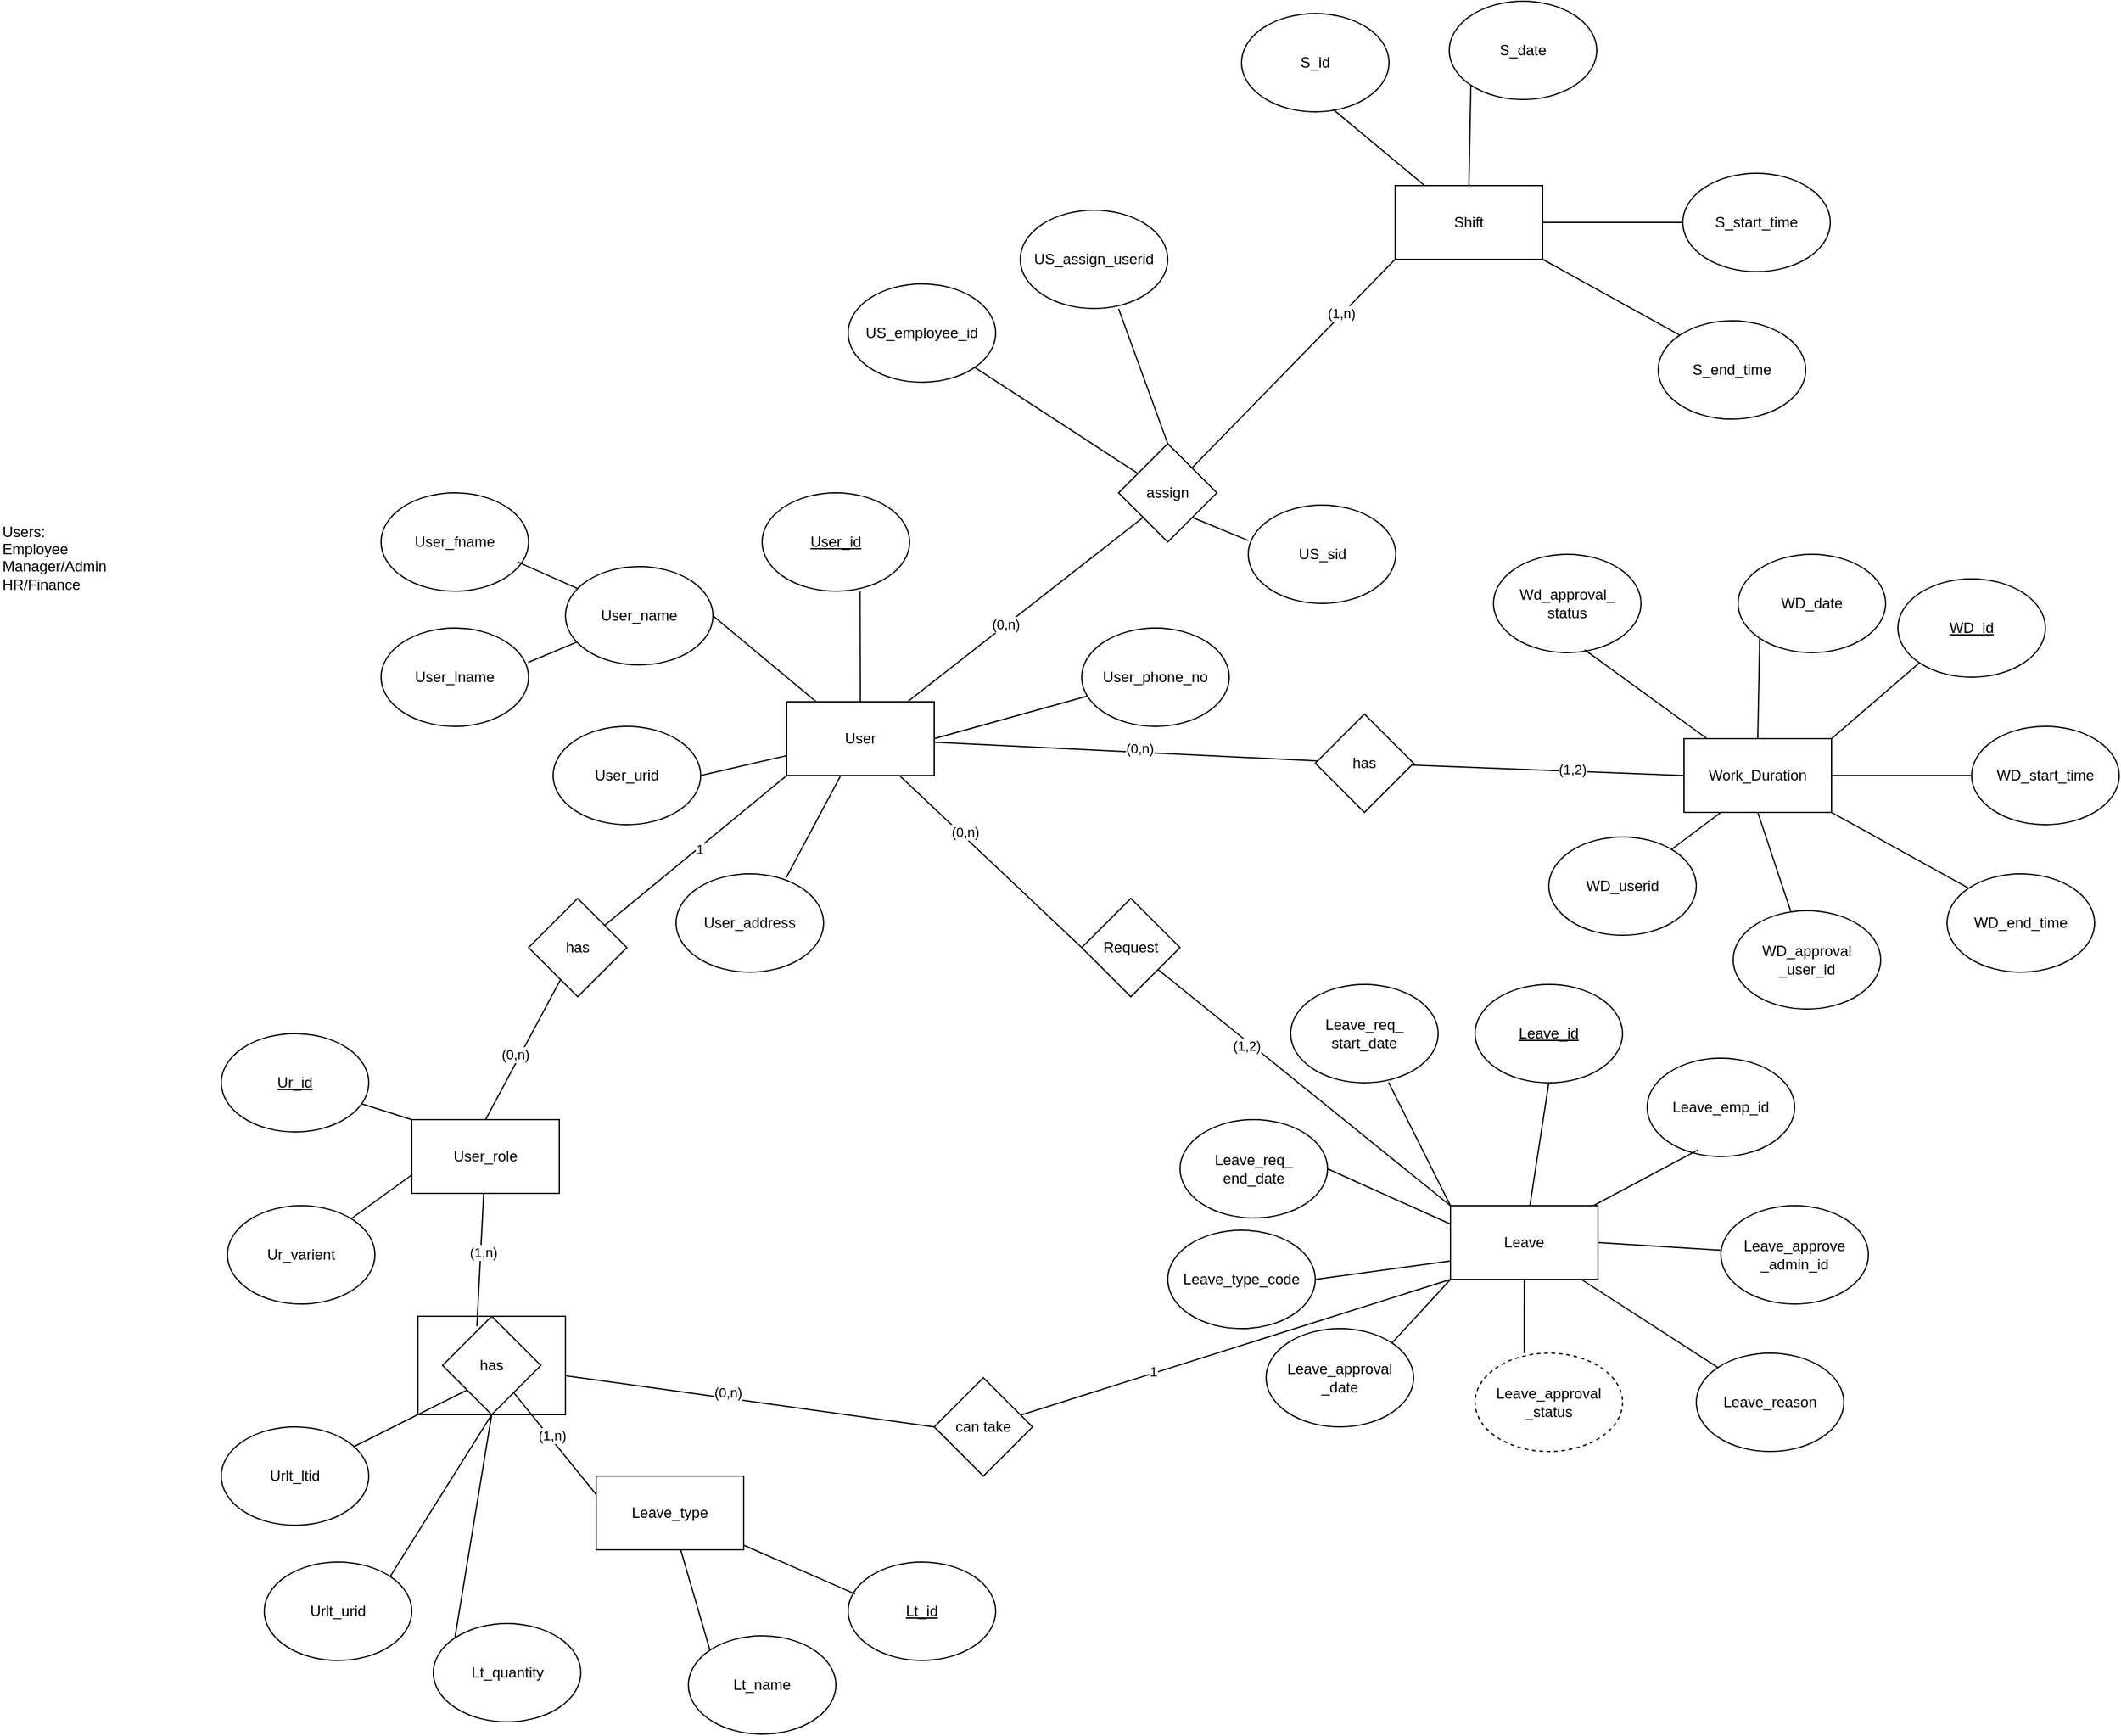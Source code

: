 <mxfile version="24.7.7">
  <diagram name="Page-1" id="foqkUH39CtJpFUiFdDBH">
    <mxGraphModel dx="3024" dy="2776" grid="1" gridSize="10" guides="1" tooltips="1" connect="1" arrows="1" fold="1" page="1" pageScale="1" pageWidth="850" pageHeight="1100" math="0" shadow="0">
      <root>
        <mxCell id="0" />
        <mxCell id="1" parent="0" />
        <mxCell id="gftmvgprYXhXdXiC8cPD-118" style="rounded=0;orthogonalLoop=1;jettySize=auto;html=1;entryX=0;entryY=0.5;entryDx=0;entryDy=0;endArrow=none;endFill=0;" edge="1" parent="1" source="gftmvgprYXhXdXiC8cPD-114" target="gftmvgprYXhXdXiC8cPD-117">
          <mxGeometry relative="1" as="geometry" />
        </mxCell>
        <mxCell id="gftmvgprYXhXdXiC8cPD-120" value="(0,n)" style="edgeLabel;html=1;align=center;verticalAlign=middle;resizable=0;points=[];" vertex="1" connectable="0" parent="gftmvgprYXhXdXiC8cPD-118">
          <mxGeometry x="-0.131" y="6" relative="1" as="geometry">
            <mxPoint x="1" y="1" as="offset" />
          </mxGeometry>
        </mxCell>
        <mxCell id="gftmvgprYXhXdXiC8cPD-114" value="" style="rounded=0;whiteSpace=wrap;html=1;" vertex="1" parent="1">
          <mxGeometry x="340" y="660" width="120" height="80" as="geometry" />
        </mxCell>
        <mxCell id="gftmvgprYXhXdXiC8cPD-2" value="Users:&lt;div&gt;Employee&lt;/div&gt;&lt;div&gt;Manager/Admin&lt;/div&gt;&lt;div&gt;HR/&lt;span style=&quot;background-color: initial;&quot;&gt;Finance&lt;/span&gt;&lt;/div&gt;&lt;div&gt;&lt;br&gt;&lt;/div&gt;" style="text;html=1;align=left;verticalAlign=middle;resizable=0;points=[];autosize=1;strokeColor=none;fillColor=none;" vertex="1" parent="1">
          <mxGeometry y="5" width="110" height="90" as="geometry" />
        </mxCell>
        <mxCell id="gftmvgprYXhXdXiC8cPD-17" style="rounded=0;orthogonalLoop=1;jettySize=auto;html=1;entryX=1;entryY=0.5;entryDx=0;entryDy=0;endArrow=none;endFill=0;" edge="1" parent="1" source="gftmvgprYXhXdXiC8cPD-3" target="gftmvgprYXhXdXiC8cPD-10">
          <mxGeometry relative="1" as="geometry" />
        </mxCell>
        <mxCell id="gftmvgprYXhXdXiC8cPD-18" style="rounded=0;orthogonalLoop=1;jettySize=auto;html=1;entryX=1;entryY=0.5;entryDx=0;entryDy=0;endArrow=none;endFill=0;" edge="1" parent="1" source="gftmvgprYXhXdXiC8cPD-3" target="gftmvgprYXhXdXiC8cPD-7">
          <mxGeometry relative="1" as="geometry" />
        </mxCell>
        <mxCell id="gftmvgprYXhXdXiC8cPD-65" style="rounded=0;orthogonalLoop=1;jettySize=auto;html=1;entryX=0;entryY=0.5;entryDx=0;entryDy=0;endArrow=none;endFill=0;startArrow=none;startFill=0;" edge="1" parent="1" source="gftmvgprYXhXdXiC8cPD-3" target="gftmvgprYXhXdXiC8cPD-64">
          <mxGeometry relative="1" as="geometry" />
        </mxCell>
        <mxCell id="gftmvgprYXhXdXiC8cPD-67" value="(0,n)" style="edgeLabel;html=1;align=center;verticalAlign=middle;resizable=0;points=[];" vertex="1" connectable="0" parent="gftmvgprYXhXdXiC8cPD-65">
          <mxGeometry x="-0.311" y="3" relative="1" as="geometry">
            <mxPoint as="offset" />
          </mxGeometry>
        </mxCell>
        <mxCell id="gftmvgprYXhXdXiC8cPD-146" value="" style="rounded=0;orthogonalLoop=1;jettySize=auto;html=1;endArrow=none;endFill=0;" edge="1" parent="1" source="gftmvgprYXhXdXiC8cPD-3" target="gftmvgprYXhXdXiC8cPD-145">
          <mxGeometry relative="1" as="geometry" />
        </mxCell>
        <mxCell id="gftmvgprYXhXdXiC8cPD-150" value="(0,n)" style="edgeLabel;html=1;align=center;verticalAlign=middle;resizable=0;points=[];" vertex="1" connectable="0" parent="gftmvgprYXhXdXiC8cPD-146">
          <mxGeometry x="0.072" y="3" relative="1" as="geometry">
            <mxPoint x="-1" as="offset" />
          </mxGeometry>
        </mxCell>
        <mxCell id="gftmvgprYXhXdXiC8cPD-184" style="rounded=0;orthogonalLoop=1;jettySize=auto;html=1;entryX=0;entryY=1;entryDx=0;entryDy=0;endArrow=none;endFill=0;" edge="1" parent="1" source="gftmvgprYXhXdXiC8cPD-3" target="gftmvgprYXhXdXiC8cPD-166">
          <mxGeometry relative="1" as="geometry" />
        </mxCell>
        <mxCell id="gftmvgprYXhXdXiC8cPD-189" value="(0,n)" style="edgeLabel;html=1;align=center;verticalAlign=middle;resizable=0;points=[];" vertex="1" connectable="0" parent="gftmvgprYXhXdXiC8cPD-184">
          <mxGeometry x="-0.169" y="1" relative="1" as="geometry">
            <mxPoint as="offset" />
          </mxGeometry>
        </mxCell>
        <mxCell id="gftmvgprYXhXdXiC8cPD-3" value="User" style="whiteSpace=wrap;html=1;" vertex="1" parent="1">
          <mxGeometry x="640" y="160" width="120" height="60" as="geometry" />
        </mxCell>
        <mxCell id="gftmvgprYXhXdXiC8cPD-6" value="&lt;u&gt;User_id&lt;/u&gt;" style="ellipse;whiteSpace=wrap;html=1;" vertex="1" parent="1">
          <mxGeometry x="620" y="-10" width="120" height="80" as="geometry" />
        </mxCell>
        <mxCell id="gftmvgprYXhXdXiC8cPD-7" value="User_name" style="ellipse;whiteSpace=wrap;html=1;" vertex="1" parent="1">
          <mxGeometry x="460" y="50" width="120" height="80" as="geometry" />
        </mxCell>
        <mxCell id="gftmvgprYXhXdXiC8cPD-8" value="User_lname" style="ellipse;whiteSpace=wrap;html=1;" vertex="1" parent="1">
          <mxGeometry x="310" y="100" width="120" height="80" as="geometry" />
        </mxCell>
        <mxCell id="gftmvgprYXhXdXiC8cPD-9" value="User_fname" style="ellipse;whiteSpace=wrap;html=1;" vertex="1" parent="1">
          <mxGeometry x="310" y="-10" width="120" height="80" as="geometry" />
        </mxCell>
        <mxCell id="gftmvgprYXhXdXiC8cPD-10" value="User_urid" style="ellipse;whiteSpace=wrap;html=1;" vertex="1" parent="1">
          <mxGeometry x="450" y="180" width="120" height="80" as="geometry" />
        </mxCell>
        <mxCell id="gftmvgprYXhXdXiC8cPD-11" value="User_address" style="ellipse;whiteSpace=wrap;html=1;" vertex="1" parent="1">
          <mxGeometry x="550" y="300" width="120" height="80" as="geometry" />
        </mxCell>
        <mxCell id="gftmvgprYXhXdXiC8cPD-15" style="rounded=0;orthogonalLoop=1;jettySize=auto;html=1;entryX=0.664;entryY=0.996;entryDx=0;entryDy=0;entryPerimeter=0;endArrow=none;endFill=0;" edge="1" parent="1" source="gftmvgprYXhXdXiC8cPD-3" target="gftmvgprYXhXdXiC8cPD-6">
          <mxGeometry relative="1" as="geometry" />
        </mxCell>
        <mxCell id="gftmvgprYXhXdXiC8cPD-16" style="rounded=0;orthogonalLoop=1;jettySize=auto;html=1;entryX=0.747;entryY=0.037;entryDx=0;entryDy=0;entryPerimeter=0;endArrow=none;endFill=0;" edge="1" parent="1" source="gftmvgprYXhXdXiC8cPD-3" target="gftmvgprYXhXdXiC8cPD-11">
          <mxGeometry relative="1" as="geometry" />
        </mxCell>
        <mxCell id="gftmvgprYXhXdXiC8cPD-19" style="rounded=0;orthogonalLoop=1;jettySize=auto;html=1;entryX=0.928;entryY=0.704;entryDx=0;entryDy=0;entryPerimeter=0;endArrow=none;endFill=0;" edge="1" parent="1" source="gftmvgprYXhXdXiC8cPD-7" target="gftmvgprYXhXdXiC8cPD-9">
          <mxGeometry relative="1" as="geometry" />
        </mxCell>
        <mxCell id="gftmvgprYXhXdXiC8cPD-20" style="rounded=0;orthogonalLoop=1;jettySize=auto;html=1;entryX=0.997;entryY=0.35;entryDx=0;entryDy=0;entryPerimeter=0;endArrow=none;endFill=0;" edge="1" parent="1" source="gftmvgprYXhXdXiC8cPD-7" target="gftmvgprYXhXdXiC8cPD-8">
          <mxGeometry relative="1" as="geometry" />
        </mxCell>
        <mxCell id="gftmvgprYXhXdXiC8cPD-26" style="rounded=0;orthogonalLoop=1;jettySize=auto;html=1;entryX=1;entryY=0.5;entryDx=0;entryDy=0;endArrow=none;endFill=0;" edge="1" parent="1" source="gftmvgprYXhXdXiC8cPD-25" target="gftmvgprYXhXdXiC8cPD-3">
          <mxGeometry relative="1" as="geometry" />
        </mxCell>
        <mxCell id="gftmvgprYXhXdXiC8cPD-25" value="User_phone_no" style="ellipse;whiteSpace=wrap;html=1;" vertex="1" parent="1">
          <mxGeometry x="880" y="100" width="120" height="80" as="geometry" />
        </mxCell>
        <mxCell id="gftmvgprYXhXdXiC8cPD-44" value="Leave" style="whiteSpace=wrap;html=1;" vertex="1" parent="1">
          <mxGeometry x="1180" y="570" width="120" height="60" as="geometry" />
        </mxCell>
        <mxCell id="gftmvgprYXhXdXiC8cPD-45" value="&lt;u&gt;Leave_id&lt;/u&gt;" style="ellipse;whiteSpace=wrap;html=1;" vertex="1" parent="1">
          <mxGeometry x="1200" y="390" width="120" height="80" as="geometry" />
        </mxCell>
        <mxCell id="gftmvgprYXhXdXiC8cPD-46" style="rounded=0;orthogonalLoop=1;jettySize=auto;html=1;entryX=0.5;entryY=1;entryDx=0;entryDy=0;endArrow=none;endFill=0;" edge="1" parent="1" source="gftmvgprYXhXdXiC8cPD-44" target="gftmvgprYXhXdXiC8cPD-45">
          <mxGeometry relative="1" as="geometry" />
        </mxCell>
        <mxCell id="gftmvgprYXhXdXiC8cPD-47" value="Leave_emp_id" style="ellipse;whiteSpace=wrap;html=1;" vertex="1" parent="1">
          <mxGeometry x="1340" y="450" width="120" height="80" as="geometry" />
        </mxCell>
        <mxCell id="gftmvgprYXhXdXiC8cPD-48" style="rounded=0;orthogonalLoop=1;jettySize=auto;html=1;entryX=0.344;entryY=0.933;entryDx=0;entryDy=0;entryPerimeter=0;endArrow=none;endFill=0;" edge="1" parent="1" source="gftmvgprYXhXdXiC8cPD-44" target="gftmvgprYXhXdXiC8cPD-47">
          <mxGeometry relative="1" as="geometry" />
        </mxCell>
        <mxCell id="gftmvgprYXhXdXiC8cPD-49" style="rounded=0;orthogonalLoop=1;jettySize=auto;html=1;entryX=1;entryY=0.5;entryDx=0;entryDy=0;endArrow=none;endFill=0;" edge="1" parent="1" source="gftmvgprYXhXdXiC8cPD-50" target="gftmvgprYXhXdXiC8cPD-44">
          <mxGeometry relative="1" as="geometry" />
        </mxCell>
        <mxCell id="gftmvgprYXhXdXiC8cPD-50" value="Leave_approve&lt;div&gt;_admin_id&lt;/div&gt;" style="ellipse;whiteSpace=wrap;html=1;" vertex="1" parent="1">
          <mxGeometry x="1400" y="570" width="120" height="80" as="geometry" />
        </mxCell>
        <mxCell id="gftmvgprYXhXdXiC8cPD-51" value="Leave_req_&lt;div&gt;start_date&lt;/div&gt;" style="ellipse;whiteSpace=wrap;html=1;" vertex="1" parent="1">
          <mxGeometry x="1050" y="390" width="120" height="80" as="geometry" />
        </mxCell>
        <mxCell id="gftmvgprYXhXdXiC8cPD-52" style="rounded=0;orthogonalLoop=1;jettySize=auto;html=1;entryX=0.664;entryY=0.996;entryDx=0;entryDy=0;entryPerimeter=0;endArrow=none;endFill=0;exitX=0;exitY=0;exitDx=0;exitDy=0;" edge="1" parent="1" target="gftmvgprYXhXdXiC8cPD-51" source="gftmvgprYXhXdXiC8cPD-44">
          <mxGeometry relative="1" as="geometry">
            <mxPoint x="1100" y="610" as="sourcePoint" />
          </mxGeometry>
        </mxCell>
        <mxCell id="gftmvgprYXhXdXiC8cPD-53" value="Leave_approval&lt;div&gt;_date&lt;/div&gt;" style="ellipse;whiteSpace=wrap;html=1;" vertex="1" parent="1">
          <mxGeometry x="1030" y="670" width="120" height="80" as="geometry" />
        </mxCell>
        <mxCell id="gftmvgprYXhXdXiC8cPD-54" style="rounded=0;orthogonalLoop=1;jettySize=auto;html=1;entryX=1;entryY=0;entryDx=0;entryDy=0;endArrow=none;endFill=0;exitX=0;exitY=1;exitDx=0;exitDy=0;" edge="1" parent="1" target="gftmvgprYXhXdXiC8cPD-53" source="gftmvgprYXhXdXiC8cPD-44">
          <mxGeometry relative="1" as="geometry">
            <mxPoint x="1050" y="790" as="sourcePoint" />
          </mxGeometry>
        </mxCell>
        <mxCell id="gftmvgprYXhXdXiC8cPD-55" value="Leave_approval&lt;div&gt;_status&lt;/div&gt;" style="ellipse;whiteSpace=wrap;html=1;dashed=1;" vertex="1" parent="1">
          <mxGeometry x="1200" y="690" width="120" height="80" as="geometry" />
        </mxCell>
        <mxCell id="gftmvgprYXhXdXiC8cPD-56" style="rounded=0;orthogonalLoop=1;jettySize=auto;html=1;endArrow=none;endFill=0;exitX=0.5;exitY=1;exitDx=0;exitDy=0;entryX=0.333;entryY=0;entryDx=0;entryDy=0;entryPerimeter=0;" edge="1" parent="1" target="gftmvgprYXhXdXiC8cPD-55" source="gftmvgprYXhXdXiC8cPD-44">
          <mxGeometry relative="1" as="geometry">
            <mxPoint x="1230" y="850" as="sourcePoint" />
            <mxPoint x="1230" y="690" as="targetPoint" />
          </mxGeometry>
        </mxCell>
        <mxCell id="gftmvgprYXhXdXiC8cPD-57" value="Leave_req_&lt;div&gt;end_date&lt;/div&gt;" style="ellipse;whiteSpace=wrap;html=1;" vertex="1" parent="1">
          <mxGeometry x="960" y="500" width="120" height="80" as="geometry" />
        </mxCell>
        <mxCell id="gftmvgprYXhXdXiC8cPD-58" style="rounded=0;orthogonalLoop=1;jettySize=auto;html=1;entryX=1;entryY=0.5;entryDx=0;entryDy=0;endArrow=none;endFill=0;exitX=0;exitY=0.25;exitDx=0;exitDy=0;" edge="1" parent="1" target="gftmvgprYXhXdXiC8cPD-57" source="gftmvgprYXhXdXiC8cPD-44">
          <mxGeometry relative="1" as="geometry">
            <mxPoint x="1150" y="650" as="sourcePoint" />
          </mxGeometry>
        </mxCell>
        <mxCell id="gftmvgprYXhXdXiC8cPD-59" value="Leave_reason" style="ellipse;whiteSpace=wrap;html=1;" vertex="1" parent="1">
          <mxGeometry x="1380" y="690" width="120" height="80" as="geometry" />
        </mxCell>
        <mxCell id="gftmvgprYXhXdXiC8cPD-60" style="rounded=0;orthogonalLoop=1;jettySize=auto;html=1;entryX=0;entryY=0;entryDx=0;entryDy=0;endArrow=none;endFill=0;" edge="1" parent="1" source="gftmvgprYXhXdXiC8cPD-44" target="gftmvgprYXhXdXiC8cPD-59">
          <mxGeometry relative="1" as="geometry" />
        </mxCell>
        <mxCell id="gftmvgprYXhXdXiC8cPD-62" value="Leave_type_code" style="ellipse;whiteSpace=wrap;html=1;" vertex="1" parent="1">
          <mxGeometry x="950" y="590" width="120" height="80" as="geometry" />
        </mxCell>
        <mxCell id="gftmvgprYXhXdXiC8cPD-63" style="rounded=0;orthogonalLoop=1;jettySize=auto;html=1;entryX=1;entryY=0.5;entryDx=0;entryDy=0;endArrow=none;endFill=0;exitX=0;exitY=0.75;exitDx=0;exitDy=0;" edge="1" parent="1" target="gftmvgprYXhXdXiC8cPD-62" source="gftmvgprYXhXdXiC8cPD-44">
          <mxGeometry relative="1" as="geometry">
            <mxPoint x="1090" y="675" as="sourcePoint" />
          </mxGeometry>
        </mxCell>
        <mxCell id="gftmvgprYXhXdXiC8cPD-66" style="rounded=0;orthogonalLoop=1;jettySize=auto;html=1;entryX=0;entryY=0;entryDx=0;entryDy=0;endArrow=none;endFill=0;" edge="1" parent="1" source="gftmvgprYXhXdXiC8cPD-64" target="gftmvgprYXhXdXiC8cPD-44">
          <mxGeometry relative="1" as="geometry" />
        </mxCell>
        <mxCell id="gftmvgprYXhXdXiC8cPD-157" value="(1,2)" style="edgeLabel;html=1;align=center;verticalAlign=middle;resizable=0;points=[];" vertex="1" connectable="0" parent="gftmvgprYXhXdXiC8cPD-66">
          <mxGeometry x="-0.386" y="-3" relative="1" as="geometry">
            <mxPoint as="offset" />
          </mxGeometry>
        </mxCell>
        <mxCell id="gftmvgprYXhXdXiC8cPD-64" value="Request" style="rhombus;whiteSpace=wrap;html=1;" vertex="1" parent="1">
          <mxGeometry x="880" y="320" width="80" height="80" as="geometry" />
        </mxCell>
        <mxCell id="gftmvgprYXhXdXiC8cPD-80" value="Leave_type" style="whiteSpace=wrap;html=1;" vertex="1" parent="1">
          <mxGeometry x="485" y="790" width="120" height="60" as="geometry" />
        </mxCell>
        <mxCell id="gftmvgprYXhXdXiC8cPD-81" value="&lt;u&gt;Lt_id&lt;/u&gt;" style="ellipse;whiteSpace=wrap;html=1;" vertex="1" parent="1">
          <mxGeometry x="690" y="860" width="120" height="80" as="geometry" />
        </mxCell>
        <mxCell id="gftmvgprYXhXdXiC8cPD-82" style="rounded=0;orthogonalLoop=1;jettySize=auto;html=1;entryX=0.047;entryY=0.324;entryDx=0;entryDy=0;endArrow=none;endFill=0;entryPerimeter=0;" edge="1" parent="1" source="gftmvgprYXhXdXiC8cPD-80" target="gftmvgprYXhXdXiC8cPD-81">
          <mxGeometry relative="1" as="geometry" />
        </mxCell>
        <mxCell id="gftmvgprYXhXdXiC8cPD-83" value="Lt_name" style="ellipse;whiteSpace=wrap;html=1;" vertex="1" parent="1">
          <mxGeometry x="560" y="920" width="120" height="80" as="geometry" />
        </mxCell>
        <mxCell id="gftmvgprYXhXdXiC8cPD-84" style="rounded=0;orthogonalLoop=1;jettySize=auto;html=1;entryX=0;entryY=0;entryDx=0;entryDy=0;endArrow=none;endFill=0;" edge="1" parent="1" source="gftmvgprYXhXdXiC8cPD-80" target="gftmvgprYXhXdXiC8cPD-83">
          <mxGeometry relative="1" as="geometry" />
        </mxCell>
        <mxCell id="gftmvgprYXhXdXiC8cPD-86" value="Urlt_urid" style="ellipse;whiteSpace=wrap;html=1;" vertex="1" parent="1">
          <mxGeometry x="215" y="860" width="120" height="80" as="geometry" />
        </mxCell>
        <mxCell id="gftmvgprYXhXdXiC8cPD-87" style="rounded=0;orthogonalLoop=1;jettySize=auto;html=1;endArrow=none;endFill=0;exitX=0.5;exitY=1;exitDx=0;exitDy=0;entryX=1;entryY=0;entryDx=0;entryDy=0;" edge="1" parent="1" source="gftmvgprYXhXdXiC8cPD-98" target="gftmvgprYXhXdXiC8cPD-86">
          <mxGeometry relative="1" as="geometry">
            <mxPoint x="90.0" y="670" as="sourcePoint" />
            <mxPoint x="245" y="860" as="targetPoint" />
          </mxGeometry>
        </mxCell>
        <mxCell id="gftmvgprYXhXdXiC8cPD-88" value="Lt_quantity" style="ellipse;whiteSpace=wrap;html=1;" vertex="1" parent="1">
          <mxGeometry x="352.5" y="910" width="120" height="80" as="geometry" />
        </mxCell>
        <mxCell id="gftmvgprYXhXdXiC8cPD-89" style="rounded=0;orthogonalLoop=1;jettySize=auto;html=1;entryX=0;entryY=0;entryDx=0;entryDy=0;endArrow=none;endFill=0;exitX=0.5;exitY=1;exitDx=0;exitDy=0;" edge="1" parent="1" source="gftmvgprYXhXdXiC8cPD-98" target="gftmvgprYXhXdXiC8cPD-88">
          <mxGeometry relative="1" as="geometry">
            <mxPoint x="77.5" y="730" as="sourcePoint" />
          </mxGeometry>
        </mxCell>
        <mxCell id="gftmvgprYXhXdXiC8cPD-90" value="User_role" style="rounded=0;whiteSpace=wrap;html=1;" vertex="1" parent="1">
          <mxGeometry x="335" y="500" width="120" height="60" as="geometry" />
        </mxCell>
        <mxCell id="gftmvgprYXhXdXiC8cPD-93" style="rounded=0;orthogonalLoop=1;jettySize=auto;html=1;entryX=0;entryY=0;entryDx=0;entryDy=0;endArrow=none;endFill=0;" edge="1" parent="1" source="gftmvgprYXhXdXiC8cPD-91" target="gftmvgprYXhXdXiC8cPD-90">
          <mxGeometry relative="1" as="geometry" />
        </mxCell>
        <mxCell id="gftmvgprYXhXdXiC8cPD-91" value="&lt;u&gt;Ur_id&lt;/u&gt;" style="ellipse;whiteSpace=wrap;html=1;" vertex="1" parent="1">
          <mxGeometry x="180" y="430" width="120" height="80" as="geometry" />
        </mxCell>
        <mxCell id="gftmvgprYXhXdXiC8cPD-94" style="rounded=0;orthogonalLoop=1;jettySize=auto;html=1;entryX=0;entryY=0.75;entryDx=0;entryDy=0;endArrow=none;endFill=0;" edge="1" parent="1" source="gftmvgprYXhXdXiC8cPD-92" target="gftmvgprYXhXdXiC8cPD-90">
          <mxGeometry relative="1" as="geometry" />
        </mxCell>
        <mxCell id="gftmvgprYXhXdXiC8cPD-92" value="Ur_varient" style="ellipse;whiteSpace=wrap;html=1;" vertex="1" parent="1">
          <mxGeometry x="185" y="570" width="120" height="80" as="geometry" />
        </mxCell>
        <mxCell id="gftmvgprYXhXdXiC8cPD-96" style="rounded=0;orthogonalLoop=1;jettySize=auto;html=1;entryX=0;entryY=1;entryDx=0;entryDy=0;endArrow=none;endFill=0;" edge="1" parent="1" source="gftmvgprYXhXdXiC8cPD-95" target="gftmvgprYXhXdXiC8cPD-3">
          <mxGeometry relative="1" as="geometry" />
        </mxCell>
        <mxCell id="gftmvgprYXhXdXiC8cPD-101" value="1" style="edgeLabel;html=1;align=center;verticalAlign=middle;resizable=0;points=[];" vertex="1" connectable="0" parent="gftmvgprYXhXdXiC8cPD-96">
          <mxGeometry x="0.027" y="-2" relative="1" as="geometry">
            <mxPoint y="-1" as="offset" />
          </mxGeometry>
        </mxCell>
        <mxCell id="gftmvgprYXhXdXiC8cPD-97" style="rounded=0;orthogonalLoop=1;jettySize=auto;html=1;entryX=0.5;entryY=0;entryDx=0;entryDy=0;endArrow=none;endFill=0;" edge="1" parent="1" source="gftmvgprYXhXdXiC8cPD-95" target="gftmvgprYXhXdXiC8cPD-90">
          <mxGeometry relative="1" as="geometry" />
        </mxCell>
        <mxCell id="gftmvgprYXhXdXiC8cPD-102" value="(0,n)" style="edgeLabel;html=1;align=center;verticalAlign=middle;resizable=0;points=[];" vertex="1" connectable="0" parent="gftmvgprYXhXdXiC8cPD-97">
          <mxGeometry x="0.095" y="-4" relative="1" as="geometry">
            <mxPoint as="offset" />
          </mxGeometry>
        </mxCell>
        <mxCell id="gftmvgprYXhXdXiC8cPD-95" value="has" style="rhombus;whiteSpace=wrap;html=1;" vertex="1" parent="1">
          <mxGeometry x="430" y="320" width="80" height="80" as="geometry" />
        </mxCell>
        <mxCell id="gftmvgprYXhXdXiC8cPD-100" style="rounded=0;orthogonalLoop=1;jettySize=auto;html=1;entryX=0;entryY=0.25;entryDx=0;entryDy=0;endArrow=none;endFill=0;" edge="1" parent="1" source="gftmvgprYXhXdXiC8cPD-98" target="gftmvgprYXhXdXiC8cPD-80">
          <mxGeometry relative="1" as="geometry" />
        </mxCell>
        <mxCell id="gftmvgprYXhXdXiC8cPD-104" value="(1,n)" style="edgeLabel;html=1;align=center;verticalAlign=middle;resizable=0;points=[];" vertex="1" connectable="0" parent="gftmvgprYXhXdXiC8cPD-100">
          <mxGeometry x="-0.135" y="2" relative="1" as="geometry">
            <mxPoint as="offset" />
          </mxGeometry>
        </mxCell>
        <mxCell id="gftmvgprYXhXdXiC8cPD-98" value="has" style="rhombus;whiteSpace=wrap;html=1;" vertex="1" parent="1">
          <mxGeometry x="360" y="660" width="80" height="80" as="geometry" />
        </mxCell>
        <mxCell id="gftmvgprYXhXdXiC8cPD-99" style="rounded=0;orthogonalLoop=1;jettySize=auto;html=1;entryX=0.35;entryY=0.1;entryDx=0;entryDy=0;entryPerimeter=0;endArrow=none;endFill=0;" edge="1" parent="1" source="gftmvgprYXhXdXiC8cPD-90" target="gftmvgprYXhXdXiC8cPD-98">
          <mxGeometry relative="1" as="geometry" />
        </mxCell>
        <mxCell id="gftmvgprYXhXdXiC8cPD-103" value="(1,n)" style="edgeLabel;html=1;align=center;verticalAlign=middle;resizable=0;points=[];" vertex="1" connectable="0" parent="gftmvgprYXhXdXiC8cPD-99">
          <mxGeometry x="-0.117" y="2" relative="1" as="geometry">
            <mxPoint as="offset" />
          </mxGeometry>
        </mxCell>
        <mxCell id="gftmvgprYXhXdXiC8cPD-113" style="rounded=0;orthogonalLoop=1;jettySize=auto;html=1;entryX=0;entryY=1;entryDx=0;entryDy=0;endArrow=none;endFill=0;" edge="1" parent="1" source="gftmvgprYXhXdXiC8cPD-112" target="gftmvgprYXhXdXiC8cPD-98">
          <mxGeometry relative="1" as="geometry" />
        </mxCell>
        <mxCell id="gftmvgprYXhXdXiC8cPD-112" value="Urlt_lt&lt;span style=&quot;background-color: initial;&quot;&gt;id&lt;/span&gt;" style="ellipse;whiteSpace=wrap;html=1;" vertex="1" parent="1">
          <mxGeometry x="180" y="750" width="120" height="80" as="geometry" />
        </mxCell>
        <mxCell id="gftmvgprYXhXdXiC8cPD-119" style="rounded=0;orthogonalLoop=1;jettySize=auto;html=1;entryX=0;entryY=1;entryDx=0;entryDy=0;endArrow=none;endFill=0;" edge="1" parent="1" source="gftmvgprYXhXdXiC8cPD-117" target="gftmvgprYXhXdXiC8cPD-44">
          <mxGeometry relative="1" as="geometry" />
        </mxCell>
        <mxCell id="gftmvgprYXhXdXiC8cPD-121" value="1" style="edgeLabel;html=1;align=center;verticalAlign=middle;resizable=0;points=[];" vertex="1" connectable="0" parent="gftmvgprYXhXdXiC8cPD-119">
          <mxGeometry x="-0.379" y="2" relative="1" as="geometry">
            <mxPoint x="-1" y="1" as="offset" />
          </mxGeometry>
        </mxCell>
        <mxCell id="gftmvgprYXhXdXiC8cPD-117" value="can take" style="rhombus;whiteSpace=wrap;html=1;" vertex="1" parent="1">
          <mxGeometry x="760" y="710" width="80" height="80" as="geometry" />
        </mxCell>
        <mxCell id="gftmvgprYXhXdXiC8cPD-122" value="Work_Duration" style="rounded=0;whiteSpace=wrap;html=1;" vertex="1" parent="1">
          <mxGeometry x="1370" y="190" width="120" height="60" as="geometry" />
        </mxCell>
        <mxCell id="gftmvgprYXhXdXiC8cPD-137" value="&lt;u&gt;WD_id&lt;/u&gt;" style="ellipse;whiteSpace=wrap;html=1;" vertex="1" parent="1">
          <mxGeometry x="1544" y="60" width="120" height="80" as="geometry" />
        </mxCell>
        <mxCell id="gftmvgprYXhXdXiC8cPD-138" style="rounded=0;orthogonalLoop=1;jettySize=auto;html=1;entryX=0;entryY=1;entryDx=0;entryDy=0;endArrow=none;endFill=0;exitX=1;exitY=0;exitDx=0;exitDy=0;" edge="1" parent="1" target="gftmvgprYXhXdXiC8cPD-137" source="gftmvgprYXhXdXiC8cPD-122">
          <mxGeometry relative="1" as="geometry">
            <mxPoint x="1500" y="180" as="sourcePoint" />
          </mxGeometry>
        </mxCell>
        <mxCell id="gftmvgprYXhXdXiC8cPD-139" style="rounded=0;orthogonalLoop=1;jettySize=auto;html=1;entryX=1;entryY=0.5;entryDx=0;entryDy=0;endArrow=none;endFill=0;" edge="1" parent="1" source="gftmvgprYXhXdXiC8cPD-140" target="gftmvgprYXhXdXiC8cPD-122">
          <mxGeometry relative="1" as="geometry">
            <mxPoint x="1504" y="210" as="targetPoint" />
          </mxGeometry>
        </mxCell>
        <mxCell id="gftmvgprYXhXdXiC8cPD-140" value="WD_start_time" style="ellipse;whiteSpace=wrap;html=1;" vertex="1" parent="1">
          <mxGeometry x="1604" y="180" width="120" height="80" as="geometry" />
        </mxCell>
        <mxCell id="gftmvgprYXhXdXiC8cPD-141" value="WD_end_time" style="ellipse;whiteSpace=wrap;html=1;" vertex="1" parent="1">
          <mxGeometry x="1584" y="300" width="120" height="80" as="geometry" />
        </mxCell>
        <mxCell id="gftmvgprYXhXdXiC8cPD-142" style="rounded=0;orthogonalLoop=1;jettySize=auto;html=1;entryX=0;entryY=0;entryDx=0;entryDy=0;endArrow=none;endFill=0;exitX=1;exitY=1;exitDx=0;exitDy=0;" edge="1" parent="1" target="gftmvgprYXhXdXiC8cPD-141" source="gftmvgprYXhXdXiC8cPD-122">
          <mxGeometry relative="1" as="geometry">
            <mxPoint x="1490" y="240" as="sourcePoint" />
          </mxGeometry>
        </mxCell>
        <mxCell id="gftmvgprYXhXdXiC8cPD-147" style="rounded=0;orthogonalLoop=1;jettySize=auto;html=1;entryX=0;entryY=0.5;entryDx=0;entryDy=0;endArrow=none;endFill=0;" edge="1" parent="1" source="gftmvgprYXhXdXiC8cPD-145" target="gftmvgprYXhXdXiC8cPD-122">
          <mxGeometry relative="1" as="geometry" />
        </mxCell>
        <mxCell id="gftmvgprYXhXdXiC8cPD-156" value="(1,2)" style="edgeLabel;html=1;align=center;verticalAlign=middle;resizable=0;points=[];" vertex="1" connectable="0" parent="gftmvgprYXhXdXiC8cPD-147">
          <mxGeometry x="0.172" y="2" relative="1" as="geometry">
            <mxPoint as="offset" />
          </mxGeometry>
        </mxCell>
        <mxCell id="gftmvgprYXhXdXiC8cPD-145" value="has" style="rhombus;whiteSpace=wrap;html=1;" vertex="1" parent="1">
          <mxGeometry x="1070" y="170" width="80" height="80" as="geometry" />
        </mxCell>
        <mxCell id="gftmvgprYXhXdXiC8cPD-148" value="WD_date" style="ellipse;whiteSpace=wrap;html=1;" vertex="1" parent="1">
          <mxGeometry x="1414" y="40" width="120" height="80" as="geometry" />
        </mxCell>
        <mxCell id="gftmvgprYXhXdXiC8cPD-149" style="rounded=0;orthogonalLoop=1;jettySize=auto;html=1;entryX=0;entryY=1;entryDx=0;entryDy=0;endArrow=none;endFill=0;exitX=0.5;exitY=0;exitDx=0;exitDy=0;" edge="1" parent="1" target="gftmvgprYXhXdXiC8cPD-148" source="gftmvgprYXhXdXiC8cPD-122">
          <mxGeometry relative="1" as="geometry">
            <mxPoint x="1360" y="170" as="sourcePoint" />
          </mxGeometry>
        </mxCell>
        <mxCell id="gftmvgprYXhXdXiC8cPD-164" style="rounded=0;orthogonalLoop=1;jettySize=auto;html=1;entryX=0.25;entryY=1;entryDx=0;entryDy=0;endArrow=none;endFill=0;" edge="1" parent="1" source="gftmvgprYXhXdXiC8cPD-158" target="gftmvgprYXhXdXiC8cPD-122">
          <mxGeometry relative="1" as="geometry" />
        </mxCell>
        <mxCell id="gftmvgprYXhXdXiC8cPD-158" value="WD_userid" style="ellipse;whiteSpace=wrap;html=1;" vertex="1" parent="1">
          <mxGeometry x="1260" y="270" width="120" height="80" as="geometry" />
        </mxCell>
        <mxCell id="gftmvgprYXhXdXiC8cPD-160" value="Wd_approval_&lt;div&gt;status&lt;/div&gt;" style="ellipse;whiteSpace=wrap;html=1;" vertex="1" parent="1">
          <mxGeometry x="1215" y="40" width="120" height="80" as="geometry" />
        </mxCell>
        <mxCell id="gftmvgprYXhXdXiC8cPD-165" style="rounded=0;orthogonalLoop=1;jettySize=auto;html=1;entryX=0.5;entryY=1;entryDx=0;entryDy=0;endArrow=none;endFill=0;" edge="1" parent="1" source="gftmvgprYXhXdXiC8cPD-162" target="gftmvgprYXhXdXiC8cPD-122">
          <mxGeometry relative="1" as="geometry" />
        </mxCell>
        <mxCell id="gftmvgprYXhXdXiC8cPD-162" value="WD_approval&lt;div&gt;_&lt;span style=&quot;background-color: initial;&quot;&gt;user_id&lt;/span&gt;&lt;/div&gt;" style="ellipse;whiteSpace=wrap;html=1;" vertex="1" parent="1">
          <mxGeometry x="1410" y="330" width="120" height="80" as="geometry" />
        </mxCell>
        <mxCell id="gftmvgprYXhXdXiC8cPD-163" style="rounded=0;orthogonalLoop=1;jettySize=auto;html=1;entryX=0.618;entryY=0.971;entryDx=0;entryDy=0;entryPerimeter=0;endArrow=none;endFill=0;" edge="1" parent="1" source="gftmvgprYXhXdXiC8cPD-122" target="gftmvgprYXhXdXiC8cPD-160">
          <mxGeometry relative="1" as="geometry" />
        </mxCell>
        <mxCell id="gftmvgprYXhXdXiC8cPD-185" style="rounded=0;orthogonalLoop=1;jettySize=auto;html=1;entryX=0;entryY=1;entryDx=0;entryDy=0;endArrow=none;endFill=0;" edge="1" parent="1" source="gftmvgprYXhXdXiC8cPD-166" target="gftmvgprYXhXdXiC8cPD-168">
          <mxGeometry relative="1" as="geometry" />
        </mxCell>
        <mxCell id="gftmvgprYXhXdXiC8cPD-188" value="(1,n)" style="edgeLabel;html=1;align=center;verticalAlign=middle;resizable=0;points=[];" vertex="1" connectable="0" parent="gftmvgprYXhXdXiC8cPD-185">
          <mxGeometry x="0.475" y="1" relative="1" as="geometry">
            <mxPoint as="offset" />
          </mxGeometry>
        </mxCell>
        <mxCell id="gftmvgprYXhXdXiC8cPD-166" value="assign" style="rhombus;whiteSpace=wrap;html=1;" vertex="1" parent="1">
          <mxGeometry x="910" y="-50" width="80" height="80" as="geometry" />
        </mxCell>
        <mxCell id="gftmvgprYXhXdXiC8cPD-168" value="Shift" style="rounded=0;whiteSpace=wrap;html=1;" vertex="1" parent="1">
          <mxGeometry x="1135" y="-260" width="120" height="60" as="geometry" />
        </mxCell>
        <mxCell id="gftmvgprYXhXdXiC8cPD-169" value="US_assign_userid" style="ellipse;whiteSpace=wrap;html=1;" vertex="1" parent="1">
          <mxGeometry x="830" y="-240" width="120" height="80" as="geometry" />
        </mxCell>
        <mxCell id="gftmvgprYXhXdXiC8cPD-170" style="rounded=0;orthogonalLoop=1;jettySize=auto;html=1;entryX=0.667;entryY=1.004;entryDx=0;entryDy=0;endArrow=none;endFill=0;exitX=0.5;exitY=0;exitDx=0;exitDy=0;entryPerimeter=0;" edge="1" parent="1" source="gftmvgprYXhXdXiC8cPD-166" target="gftmvgprYXhXdXiC8cPD-169">
          <mxGeometry relative="1" as="geometry">
            <mxPoint x="1265" y="-270" as="sourcePoint" />
          </mxGeometry>
        </mxCell>
        <mxCell id="gftmvgprYXhXdXiC8cPD-171" style="rounded=0;orthogonalLoop=1;jettySize=auto;html=1;entryX=1;entryY=0.5;entryDx=0;entryDy=0;endArrow=none;endFill=0;" edge="1" parent="1" source="gftmvgprYXhXdXiC8cPD-172" target="gftmvgprYXhXdXiC8cPD-168">
          <mxGeometry relative="1" as="geometry">
            <mxPoint x="1269" y="-240" as="targetPoint" />
          </mxGeometry>
        </mxCell>
        <mxCell id="gftmvgprYXhXdXiC8cPD-172" value="S_start_time" style="ellipse;whiteSpace=wrap;html=1;" vertex="1" parent="1">
          <mxGeometry x="1369" y="-270" width="120" height="80" as="geometry" />
        </mxCell>
        <mxCell id="gftmvgprYXhXdXiC8cPD-173" value="S_end_time" style="ellipse;whiteSpace=wrap;html=1;" vertex="1" parent="1">
          <mxGeometry x="1349" y="-150" width="120" height="80" as="geometry" />
        </mxCell>
        <mxCell id="gftmvgprYXhXdXiC8cPD-174" style="rounded=0;orthogonalLoop=1;jettySize=auto;html=1;entryX=0;entryY=0;entryDx=0;entryDy=0;endArrow=none;endFill=0;exitX=1;exitY=1;exitDx=0;exitDy=0;" edge="1" parent="1" source="gftmvgprYXhXdXiC8cPD-168" target="gftmvgprYXhXdXiC8cPD-173">
          <mxGeometry relative="1" as="geometry">
            <mxPoint x="1255" y="-210" as="sourcePoint" />
          </mxGeometry>
        </mxCell>
        <mxCell id="gftmvgprYXhXdXiC8cPD-176" value="S_date" style="ellipse;whiteSpace=wrap;html=1;" vertex="1" parent="1">
          <mxGeometry x="1179" y="-410" width="120" height="80" as="geometry" />
        </mxCell>
        <mxCell id="gftmvgprYXhXdXiC8cPD-177" style="rounded=0;orthogonalLoop=1;jettySize=auto;html=1;entryX=0;entryY=1;entryDx=0;entryDy=0;endArrow=none;endFill=0;exitX=0.5;exitY=0;exitDx=0;exitDy=0;" edge="1" parent="1" source="gftmvgprYXhXdXiC8cPD-168" target="gftmvgprYXhXdXiC8cPD-176">
          <mxGeometry relative="1" as="geometry">
            <mxPoint x="1125" y="-280" as="sourcePoint" />
          </mxGeometry>
        </mxCell>
        <mxCell id="gftmvgprYXhXdXiC8cPD-180" value="S_id" style="ellipse;whiteSpace=wrap;html=1;" vertex="1" parent="1">
          <mxGeometry x="1010" y="-400" width="120" height="80" as="geometry" />
        </mxCell>
        <mxCell id="gftmvgprYXhXdXiC8cPD-183" style="rounded=0;orthogonalLoop=1;jettySize=auto;html=1;entryX=0.618;entryY=0.971;entryDx=0;entryDy=0;entryPerimeter=0;endArrow=none;endFill=0;" edge="1" parent="1" source="gftmvgprYXhXdXiC8cPD-168" target="gftmvgprYXhXdXiC8cPD-180">
          <mxGeometry relative="1" as="geometry" />
        </mxCell>
        <mxCell id="gftmvgprYXhXdXiC8cPD-186" value="US_employee_id" style="ellipse;whiteSpace=wrap;html=1;" vertex="1" parent="1">
          <mxGeometry x="690" y="-180" width="120" height="80" as="geometry" />
        </mxCell>
        <mxCell id="gftmvgprYXhXdXiC8cPD-187" style="rounded=0;orthogonalLoop=1;jettySize=auto;html=1;endArrow=none;endFill=0;" edge="1" parent="1" source="gftmvgprYXhXdXiC8cPD-186" target="gftmvgprYXhXdXiC8cPD-166">
          <mxGeometry relative="1" as="geometry" />
        </mxCell>
        <mxCell id="gftmvgprYXhXdXiC8cPD-190" value="US_sid" style="ellipse;whiteSpace=wrap;html=1;" vertex="1" parent="1">
          <mxGeometry x="1015.5" width="120" height="80" as="geometry" />
        </mxCell>
        <mxCell id="gftmvgprYXhXdXiC8cPD-191" style="rounded=0;orthogonalLoop=1;jettySize=auto;html=1;entryX=0;entryY=0.36;entryDx=0;entryDy=0;entryPerimeter=0;endArrow=none;endFill=0;exitX=1;exitY=1;exitDx=0;exitDy=0;" edge="1" parent="1" target="gftmvgprYXhXdXiC8cPD-190" source="gftmvgprYXhXdXiC8cPD-166">
          <mxGeometry relative="1" as="geometry">
            <mxPoint x="1164.5" y="140" as="sourcePoint" />
          </mxGeometry>
        </mxCell>
      </root>
    </mxGraphModel>
  </diagram>
</mxfile>

